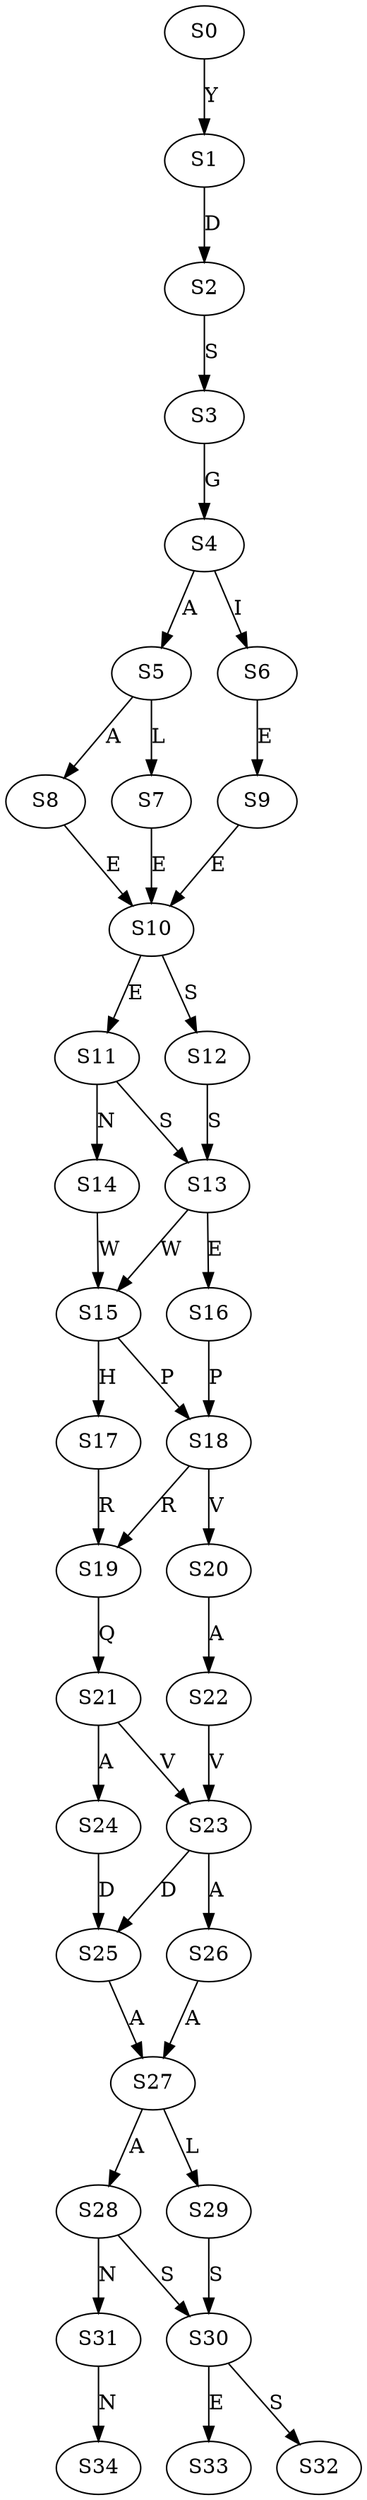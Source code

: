 strict digraph  {
	S0 -> S1 [ label = Y ];
	S1 -> S2 [ label = D ];
	S2 -> S3 [ label = S ];
	S3 -> S4 [ label = G ];
	S4 -> S5 [ label = A ];
	S4 -> S6 [ label = I ];
	S5 -> S7 [ label = L ];
	S5 -> S8 [ label = A ];
	S6 -> S9 [ label = E ];
	S7 -> S10 [ label = E ];
	S8 -> S10 [ label = E ];
	S9 -> S10 [ label = E ];
	S10 -> S11 [ label = E ];
	S10 -> S12 [ label = S ];
	S11 -> S13 [ label = S ];
	S11 -> S14 [ label = N ];
	S12 -> S13 [ label = S ];
	S13 -> S15 [ label = W ];
	S13 -> S16 [ label = E ];
	S14 -> S15 [ label = W ];
	S15 -> S17 [ label = H ];
	S15 -> S18 [ label = P ];
	S16 -> S18 [ label = P ];
	S17 -> S19 [ label = R ];
	S18 -> S20 [ label = V ];
	S18 -> S19 [ label = R ];
	S19 -> S21 [ label = Q ];
	S20 -> S22 [ label = A ];
	S21 -> S23 [ label = V ];
	S21 -> S24 [ label = A ];
	S22 -> S23 [ label = V ];
	S23 -> S25 [ label = D ];
	S23 -> S26 [ label = A ];
	S24 -> S25 [ label = D ];
	S25 -> S27 [ label = A ];
	S26 -> S27 [ label = A ];
	S27 -> S28 [ label = A ];
	S27 -> S29 [ label = L ];
	S28 -> S30 [ label = S ];
	S28 -> S31 [ label = N ];
	S29 -> S30 [ label = S ];
	S30 -> S32 [ label = S ];
	S30 -> S33 [ label = E ];
	S31 -> S34 [ label = N ];
}
